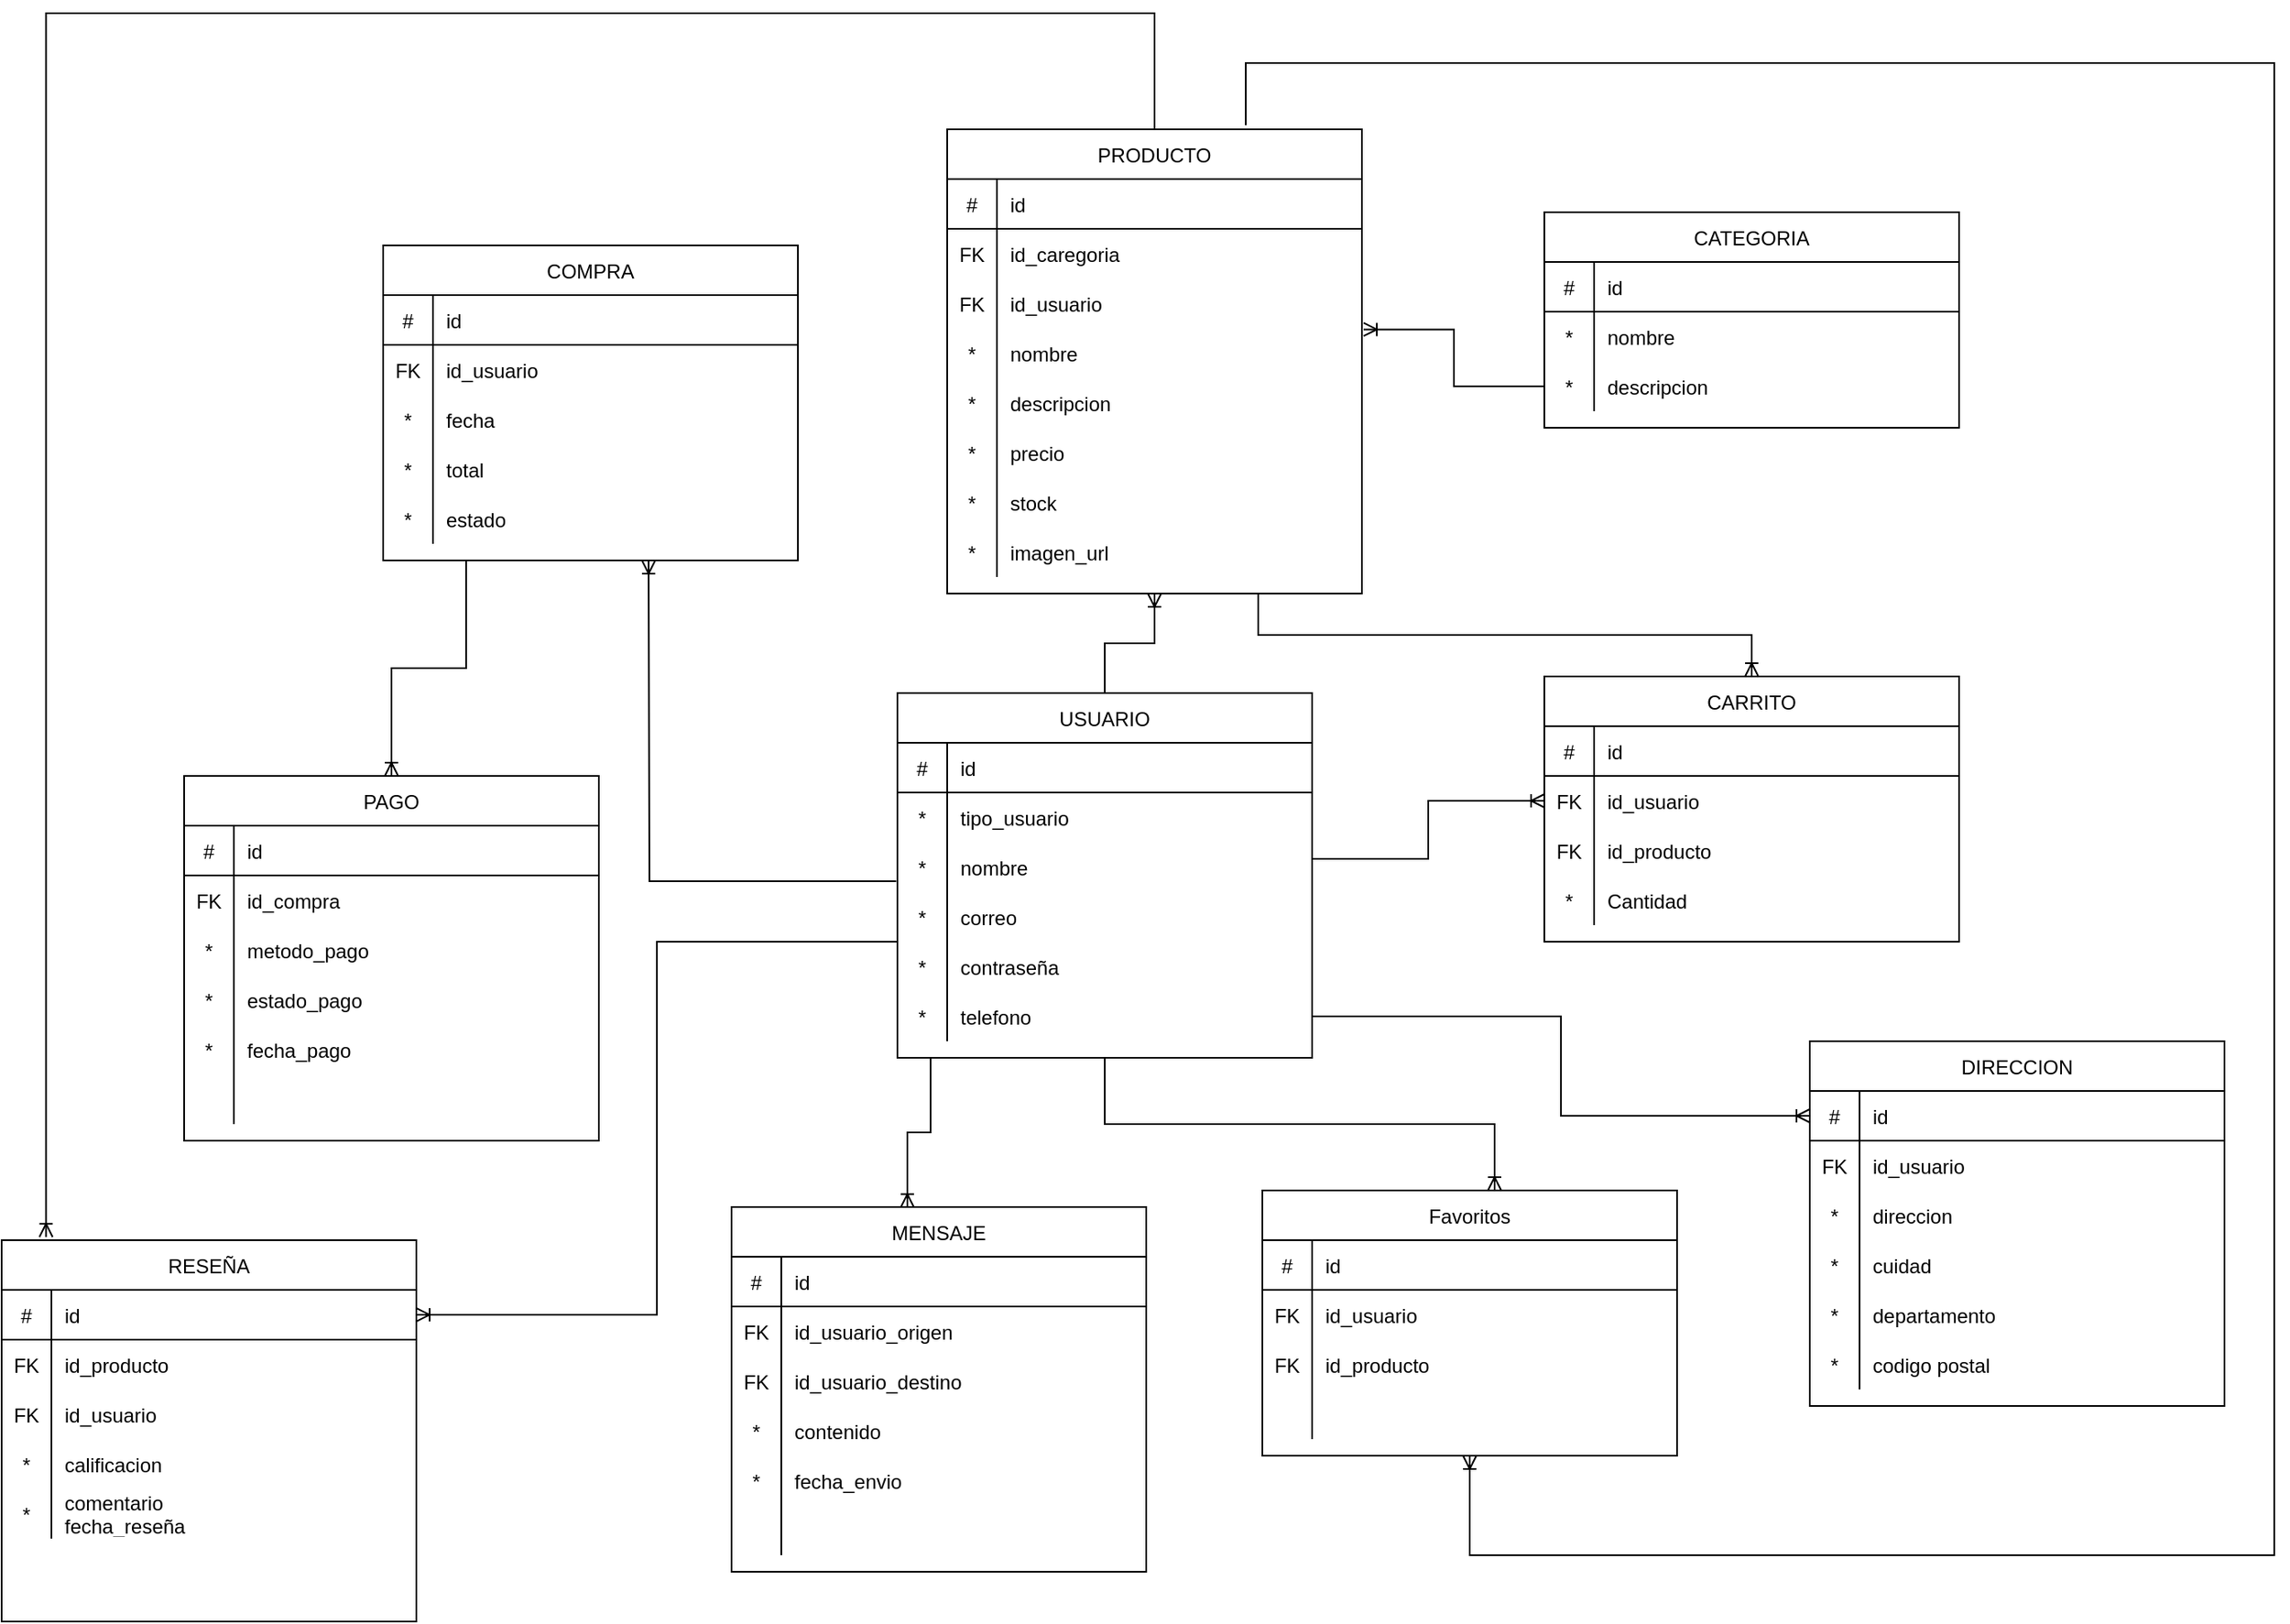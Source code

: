 <mxfile version="20.8.16" type="device"><diagram id="R2lEEEUBdFMjLlhIrx00" name="Page-1"><mxGraphModel dx="2577" dy="2110" grid="1" gridSize="10" guides="1" tooltips="1" connect="1" arrows="1" fold="1" page="1" pageScale="1" pageWidth="850" pageHeight="1100" math="0" shadow="0" extFonts="Permanent Marker^https://fonts.googleapis.com/css?family=Permanent+Marker"><root><mxCell id="0"/><mxCell id="1" parent="0"/><mxCell id="DPWXvMd9ktgR33ZPG-pv-15" value="CATEGORIA" style="shape=table;startSize=30;container=1;collapsible=1;childLayout=tableLayout;fixedRows=1;rowLines=0;fontStyle=0;align=center;resizeLast=1;" parent="1" vertex="1"><mxGeometry x="460" y="-380" width="250" height="130" as="geometry"/></mxCell><mxCell id="DPWXvMd9ktgR33ZPG-pv-16" value="" style="shape=partialRectangle;collapsible=0;dropTarget=0;pointerEvents=0;fillColor=none;points=[[0,0.5],[1,0.5]];portConstraint=eastwest;top=0;left=0;right=0;bottom=1;" parent="DPWXvMd9ktgR33ZPG-pv-15" vertex="1"><mxGeometry y="30" width="250" height="30" as="geometry"/></mxCell><mxCell id="DPWXvMd9ktgR33ZPG-pv-17" value="#" style="shape=partialRectangle;overflow=hidden;connectable=0;fillColor=none;top=0;left=0;bottom=0;right=0;fontStyle=0;" parent="DPWXvMd9ktgR33ZPG-pv-16" vertex="1"><mxGeometry width="30" height="30" as="geometry"><mxRectangle width="30" height="30" as="alternateBounds"/></mxGeometry></mxCell><mxCell id="DPWXvMd9ktgR33ZPG-pv-18" value="id" style="shape=partialRectangle;overflow=hidden;connectable=0;fillColor=none;top=0;left=0;bottom=0;right=0;align=left;spacingLeft=6;fontStyle=0;" parent="DPWXvMd9ktgR33ZPG-pv-16" vertex="1"><mxGeometry x="30" width="220" height="30" as="geometry"><mxRectangle width="220" height="30" as="alternateBounds"/></mxGeometry></mxCell><mxCell id="DPWXvMd9ktgR33ZPG-pv-19" value="" style="shape=partialRectangle;collapsible=0;dropTarget=0;pointerEvents=0;fillColor=none;points=[[0,0.5],[1,0.5]];portConstraint=eastwest;top=0;left=0;right=0;bottom=0;" parent="DPWXvMd9ktgR33ZPG-pv-15" vertex="1"><mxGeometry y="60" width="250" height="30" as="geometry"/></mxCell><mxCell id="DPWXvMd9ktgR33ZPG-pv-20" value="*" style="shape=partialRectangle;overflow=hidden;connectable=0;fillColor=none;top=0;left=0;bottom=0;right=0;" parent="DPWXvMd9ktgR33ZPG-pv-19" vertex="1"><mxGeometry width="30" height="30" as="geometry"><mxRectangle width="30" height="30" as="alternateBounds"/></mxGeometry></mxCell><mxCell id="DPWXvMd9ktgR33ZPG-pv-21" value="nombre" style="shape=partialRectangle;overflow=hidden;connectable=0;fillColor=none;top=0;left=0;bottom=0;right=0;align=left;spacingLeft=6;" parent="DPWXvMd9ktgR33ZPG-pv-19" vertex="1"><mxGeometry x="30" width="220" height="30" as="geometry"><mxRectangle width="220" height="30" as="alternateBounds"/></mxGeometry></mxCell><mxCell id="jCTynbneAmPozQN7B5S9-34" value="" style="shape=partialRectangle;collapsible=0;dropTarget=0;pointerEvents=0;fillColor=none;points=[[0,0.5],[1,0.5]];portConstraint=eastwest;top=0;left=0;right=0;bottom=0;" parent="DPWXvMd9ktgR33ZPG-pv-15" vertex="1"><mxGeometry y="90" width="250" height="30" as="geometry"/></mxCell><mxCell id="jCTynbneAmPozQN7B5S9-35" value="*" style="shape=partialRectangle;overflow=hidden;connectable=0;fillColor=none;top=0;left=0;bottom=0;right=0;" parent="jCTynbneAmPozQN7B5S9-34" vertex="1"><mxGeometry width="30" height="30" as="geometry"><mxRectangle width="30" height="30" as="alternateBounds"/></mxGeometry></mxCell><mxCell id="jCTynbneAmPozQN7B5S9-36" value="descripcion" style="shape=partialRectangle;overflow=hidden;connectable=0;fillColor=none;top=0;left=0;bottom=0;right=0;align=left;spacingLeft=6;" parent="jCTynbneAmPozQN7B5S9-34" vertex="1"><mxGeometry x="30" width="220" height="30" as="geometry"><mxRectangle width="220" height="30" as="alternateBounds"/></mxGeometry></mxCell><mxCell id="DPWXvMd9ktgR33ZPG-pv-22" value="RESEÑA" style="shape=table;startSize=30;container=1;collapsible=1;childLayout=tableLayout;fixedRows=1;rowLines=0;fontStyle=0;align=center;resizeLast=1;" parent="1" vertex="1"><mxGeometry x="-470" y="240" width="250" height="230" as="geometry"/></mxCell><mxCell id="DPWXvMd9ktgR33ZPG-pv-23" value="" style="shape=partialRectangle;collapsible=0;dropTarget=0;pointerEvents=0;fillColor=none;points=[[0,0.5],[1,0.5]];portConstraint=eastwest;top=0;left=0;right=0;bottom=1;" parent="DPWXvMd9ktgR33ZPG-pv-22" vertex="1"><mxGeometry y="30" width="250" height="30" as="geometry"/></mxCell><mxCell id="DPWXvMd9ktgR33ZPG-pv-24" value="#" style="shape=partialRectangle;overflow=hidden;connectable=0;fillColor=none;top=0;left=0;bottom=0;right=0;fontStyle=0;" parent="DPWXvMd9ktgR33ZPG-pv-23" vertex="1"><mxGeometry width="30" height="30" as="geometry"><mxRectangle width="30" height="30" as="alternateBounds"/></mxGeometry></mxCell><mxCell id="DPWXvMd9ktgR33ZPG-pv-25" value="id" style="shape=partialRectangle;overflow=hidden;connectable=0;fillColor=none;top=0;left=0;bottom=0;right=0;align=left;spacingLeft=6;fontStyle=0;" parent="DPWXvMd9ktgR33ZPG-pv-23" vertex="1"><mxGeometry x="30" width="220" height="30" as="geometry"><mxRectangle width="220" height="30" as="alternateBounds"/></mxGeometry></mxCell><mxCell id="jCTynbneAmPozQN7B5S9-71" value="" style="shape=partialRectangle;collapsible=0;dropTarget=0;pointerEvents=0;fillColor=none;points=[[0,0.5],[1,0.5]];portConstraint=eastwest;top=0;left=0;right=0;bottom=0;" parent="DPWXvMd9ktgR33ZPG-pv-22" vertex="1"><mxGeometry y="60" width="250" height="30" as="geometry"/></mxCell><mxCell id="jCTynbneAmPozQN7B5S9-72" value="FK" style="shape=partialRectangle;overflow=hidden;connectable=0;fillColor=none;top=0;left=0;bottom=0;right=0;" parent="jCTynbneAmPozQN7B5S9-71" vertex="1"><mxGeometry width="30" height="30" as="geometry"><mxRectangle width="30" height="30" as="alternateBounds"/></mxGeometry></mxCell><mxCell id="jCTynbneAmPozQN7B5S9-73" value="id_producto" style="shape=partialRectangle;overflow=hidden;connectable=0;fillColor=none;top=0;left=0;bottom=0;right=0;align=left;spacingLeft=6;" parent="jCTynbneAmPozQN7B5S9-71" vertex="1"><mxGeometry x="30" width="220" height="30" as="geometry"><mxRectangle width="220" height="30" as="alternateBounds"/></mxGeometry></mxCell><mxCell id="jCTynbneAmPozQN7B5S9-74" value="" style="shape=partialRectangle;collapsible=0;dropTarget=0;pointerEvents=0;fillColor=none;points=[[0,0.5],[1,0.5]];portConstraint=eastwest;top=0;left=0;right=0;bottom=0;" parent="DPWXvMd9ktgR33ZPG-pv-22" vertex="1"><mxGeometry y="90" width="250" height="30" as="geometry"/></mxCell><mxCell id="jCTynbneAmPozQN7B5S9-75" value="FK" style="shape=partialRectangle;overflow=hidden;connectable=0;fillColor=none;top=0;left=0;bottom=0;right=0;" parent="jCTynbneAmPozQN7B5S9-74" vertex="1"><mxGeometry width="30" height="30" as="geometry"><mxRectangle width="30" height="30" as="alternateBounds"/></mxGeometry></mxCell><mxCell id="jCTynbneAmPozQN7B5S9-76" value="id_usuario" style="shape=partialRectangle;overflow=hidden;connectable=0;fillColor=none;top=0;left=0;bottom=0;right=0;align=left;spacingLeft=6;" parent="jCTynbneAmPozQN7B5S9-74" vertex="1"><mxGeometry x="30" width="220" height="30" as="geometry"><mxRectangle width="220" height="30" as="alternateBounds"/></mxGeometry></mxCell><mxCell id="jCTynbneAmPozQN7B5S9-77" value="" style="shape=partialRectangle;collapsible=0;dropTarget=0;pointerEvents=0;fillColor=none;points=[[0,0.5],[1,0.5]];portConstraint=eastwest;top=0;left=0;right=0;bottom=0;" parent="DPWXvMd9ktgR33ZPG-pv-22" vertex="1"><mxGeometry y="120" width="250" height="30" as="geometry"/></mxCell><mxCell id="jCTynbneAmPozQN7B5S9-78" value="*" style="shape=partialRectangle;overflow=hidden;connectable=0;fillColor=none;top=0;left=0;bottom=0;right=0;" parent="jCTynbneAmPozQN7B5S9-77" vertex="1"><mxGeometry width="30" height="30" as="geometry"><mxRectangle width="30" height="30" as="alternateBounds"/></mxGeometry></mxCell><mxCell id="jCTynbneAmPozQN7B5S9-79" value="calificacion" style="shape=partialRectangle;overflow=hidden;connectable=0;fillColor=none;top=0;left=0;bottom=0;right=0;align=left;spacingLeft=6;" parent="jCTynbneAmPozQN7B5S9-77" vertex="1"><mxGeometry x="30" width="220" height="30" as="geometry"><mxRectangle width="220" height="30" as="alternateBounds"/></mxGeometry></mxCell><mxCell id="DPWXvMd9ktgR33ZPG-pv-26" value="" style="shape=partialRectangle;collapsible=0;dropTarget=0;pointerEvents=0;fillColor=none;points=[[0,0.5],[1,0.5]];portConstraint=eastwest;top=0;left=0;right=0;bottom=0;" parent="DPWXvMd9ktgR33ZPG-pv-22" vertex="1"><mxGeometry y="150" width="250" height="30" as="geometry"/></mxCell><mxCell id="DPWXvMd9ktgR33ZPG-pv-27" value="*" style="shape=partialRectangle;overflow=hidden;connectable=0;fillColor=none;top=0;left=0;bottom=0;right=0;" parent="DPWXvMd9ktgR33ZPG-pv-26" vertex="1"><mxGeometry width="30" height="30" as="geometry"><mxRectangle width="30" height="30" as="alternateBounds"/></mxGeometry></mxCell><mxCell id="DPWXvMd9ktgR33ZPG-pv-28" value="comentario&#10;fecha_reseña" style="shape=partialRectangle;overflow=hidden;connectable=0;fillColor=none;top=0;left=0;bottom=0;right=0;align=left;spacingLeft=6;" parent="DPWXvMd9ktgR33ZPG-pv-26" vertex="1"><mxGeometry x="30" width="220" height="30" as="geometry"><mxRectangle width="220" height="30" as="alternateBounds"/></mxGeometry></mxCell><mxCell id="DPWXvMd9ktgR33ZPG-pv-30" value="PRODUCTO" style="shape=table;startSize=30;container=1;collapsible=1;childLayout=tableLayout;fixedRows=1;rowLines=0;fontStyle=0;align=center;resizeLast=1;" parent="1" vertex="1"><mxGeometry x="100" y="-430" width="250" height="280" as="geometry"/></mxCell><mxCell id="DPWXvMd9ktgR33ZPG-pv-31" value="" style="shape=partialRectangle;collapsible=0;dropTarget=0;pointerEvents=0;fillColor=none;points=[[0,0.5],[1,0.5]];portConstraint=eastwest;top=0;left=0;right=0;bottom=1;" parent="DPWXvMd9ktgR33ZPG-pv-30" vertex="1"><mxGeometry y="30" width="250" height="30" as="geometry"/></mxCell><mxCell id="DPWXvMd9ktgR33ZPG-pv-32" value="#" style="shape=partialRectangle;overflow=hidden;connectable=0;fillColor=none;top=0;left=0;bottom=0;right=0;fontStyle=0;" parent="DPWXvMd9ktgR33ZPG-pv-31" vertex="1"><mxGeometry width="30" height="30" as="geometry"><mxRectangle width="30" height="30" as="alternateBounds"/></mxGeometry></mxCell><mxCell id="DPWXvMd9ktgR33ZPG-pv-33" value="id" style="shape=partialRectangle;overflow=hidden;connectable=0;fillColor=none;top=0;left=0;bottom=0;right=0;align=left;spacingLeft=6;fontStyle=0;" parent="DPWXvMd9ktgR33ZPG-pv-31" vertex="1"><mxGeometry x="30" width="220" height="30" as="geometry"><mxRectangle width="220" height="30" as="alternateBounds"/></mxGeometry></mxCell><mxCell id="jCTynbneAmPozQN7B5S9-31" value="" style="shape=partialRectangle;collapsible=0;dropTarget=0;pointerEvents=0;fillColor=none;points=[[0,0.5],[1,0.5]];portConstraint=eastwest;top=0;left=0;right=0;bottom=0;" parent="DPWXvMd9ktgR33ZPG-pv-30" vertex="1"><mxGeometry y="60" width="250" height="30" as="geometry"/></mxCell><mxCell id="jCTynbneAmPozQN7B5S9-32" value="FK" style="shape=partialRectangle;overflow=hidden;connectable=0;fillColor=none;top=0;left=0;bottom=0;right=0;" parent="jCTynbneAmPozQN7B5S9-31" vertex="1"><mxGeometry width="30" height="30" as="geometry"><mxRectangle width="30" height="30" as="alternateBounds"/></mxGeometry></mxCell><mxCell id="jCTynbneAmPozQN7B5S9-33" value="id_caregoria" style="shape=partialRectangle;overflow=hidden;connectable=0;fillColor=none;top=0;left=0;bottom=0;right=0;align=left;spacingLeft=6;" parent="jCTynbneAmPozQN7B5S9-31" vertex="1"><mxGeometry x="30" width="220" height="30" as="geometry"><mxRectangle width="220" height="30" as="alternateBounds"/></mxGeometry></mxCell><mxCell id="jCTynbneAmPozQN7B5S9-28" value="" style="shape=partialRectangle;collapsible=0;dropTarget=0;pointerEvents=0;fillColor=none;points=[[0,0.5],[1,0.5]];portConstraint=eastwest;top=0;left=0;right=0;bottom=0;" parent="DPWXvMd9ktgR33ZPG-pv-30" vertex="1"><mxGeometry y="90" width="250" height="30" as="geometry"/></mxCell><mxCell id="jCTynbneAmPozQN7B5S9-29" value="FK" style="shape=partialRectangle;overflow=hidden;connectable=0;fillColor=none;top=0;left=0;bottom=0;right=0;" parent="jCTynbneAmPozQN7B5S9-28" vertex="1"><mxGeometry width="30" height="30" as="geometry"><mxRectangle width="30" height="30" as="alternateBounds"/></mxGeometry></mxCell><mxCell id="jCTynbneAmPozQN7B5S9-30" value="id_usuario" style="shape=partialRectangle;overflow=hidden;connectable=0;fillColor=none;top=0;left=0;bottom=0;right=0;align=left;spacingLeft=6;" parent="jCTynbneAmPozQN7B5S9-28" vertex="1"><mxGeometry x="30" width="220" height="30" as="geometry"><mxRectangle width="220" height="30" as="alternateBounds"/></mxGeometry></mxCell><mxCell id="DPWXvMd9ktgR33ZPG-pv-34" value="" style="shape=partialRectangle;collapsible=0;dropTarget=0;pointerEvents=0;fillColor=none;points=[[0,0.5],[1,0.5]];portConstraint=eastwest;top=0;left=0;right=0;bottom=0;" parent="DPWXvMd9ktgR33ZPG-pv-30" vertex="1"><mxGeometry y="120" width="250" height="30" as="geometry"/></mxCell><mxCell id="DPWXvMd9ktgR33ZPG-pv-35" value="*" style="shape=partialRectangle;overflow=hidden;connectable=0;fillColor=none;top=0;left=0;bottom=0;right=0;" parent="DPWXvMd9ktgR33ZPG-pv-34" vertex="1"><mxGeometry width="30" height="30" as="geometry"><mxRectangle width="30" height="30" as="alternateBounds"/></mxGeometry></mxCell><mxCell id="DPWXvMd9ktgR33ZPG-pv-36" value="nombre" style="shape=partialRectangle;overflow=hidden;connectable=0;fillColor=none;top=0;left=0;bottom=0;right=0;align=left;spacingLeft=6;" parent="DPWXvMd9ktgR33ZPG-pv-34" vertex="1"><mxGeometry x="30" width="220" height="30" as="geometry"><mxRectangle width="220" height="30" as="alternateBounds"/></mxGeometry></mxCell><mxCell id="jCTynbneAmPozQN7B5S9-16" value="" style="shape=partialRectangle;collapsible=0;dropTarget=0;pointerEvents=0;fillColor=none;points=[[0,0.5],[1,0.5]];portConstraint=eastwest;top=0;left=0;right=0;bottom=0;" parent="DPWXvMd9ktgR33ZPG-pv-30" vertex="1"><mxGeometry y="150" width="250" height="30" as="geometry"/></mxCell><mxCell id="jCTynbneAmPozQN7B5S9-17" value="*" style="shape=partialRectangle;overflow=hidden;connectable=0;fillColor=none;top=0;left=0;bottom=0;right=0;" parent="jCTynbneAmPozQN7B5S9-16" vertex="1"><mxGeometry width="30" height="30" as="geometry"><mxRectangle width="30" height="30" as="alternateBounds"/></mxGeometry></mxCell><mxCell id="jCTynbneAmPozQN7B5S9-18" value="descripcion" style="shape=partialRectangle;overflow=hidden;connectable=0;fillColor=none;top=0;left=0;bottom=0;right=0;align=left;spacingLeft=6;" parent="jCTynbneAmPozQN7B5S9-16" vertex="1"><mxGeometry x="30" width="220" height="30" as="geometry"><mxRectangle width="220" height="30" as="alternateBounds"/></mxGeometry></mxCell><mxCell id="jCTynbneAmPozQN7B5S9-19" value="" style="shape=partialRectangle;collapsible=0;dropTarget=0;pointerEvents=0;fillColor=none;points=[[0,0.5],[1,0.5]];portConstraint=eastwest;top=0;left=0;right=0;bottom=0;" parent="DPWXvMd9ktgR33ZPG-pv-30" vertex="1"><mxGeometry y="180" width="250" height="30" as="geometry"/></mxCell><mxCell id="jCTynbneAmPozQN7B5S9-20" value="*" style="shape=partialRectangle;overflow=hidden;connectable=0;fillColor=none;top=0;left=0;bottom=0;right=0;" parent="jCTynbneAmPozQN7B5S9-19" vertex="1"><mxGeometry width="30" height="30" as="geometry"><mxRectangle width="30" height="30" as="alternateBounds"/></mxGeometry></mxCell><mxCell id="jCTynbneAmPozQN7B5S9-21" value="precio" style="shape=partialRectangle;overflow=hidden;connectable=0;fillColor=none;top=0;left=0;bottom=0;right=0;align=left;spacingLeft=6;" parent="jCTynbneAmPozQN7B5S9-19" vertex="1"><mxGeometry x="30" width="220" height="30" as="geometry"><mxRectangle width="220" height="30" as="alternateBounds"/></mxGeometry></mxCell><mxCell id="jCTynbneAmPozQN7B5S9-22" value="" style="shape=partialRectangle;collapsible=0;dropTarget=0;pointerEvents=0;fillColor=none;points=[[0,0.5],[1,0.5]];portConstraint=eastwest;top=0;left=0;right=0;bottom=0;" parent="DPWXvMd9ktgR33ZPG-pv-30" vertex="1"><mxGeometry y="210" width="250" height="30" as="geometry"/></mxCell><mxCell id="jCTynbneAmPozQN7B5S9-23" value="*" style="shape=partialRectangle;overflow=hidden;connectable=0;fillColor=none;top=0;left=0;bottom=0;right=0;" parent="jCTynbneAmPozQN7B5S9-22" vertex="1"><mxGeometry width="30" height="30" as="geometry"><mxRectangle width="30" height="30" as="alternateBounds"/></mxGeometry></mxCell><mxCell id="jCTynbneAmPozQN7B5S9-24" value="stock" style="shape=partialRectangle;overflow=hidden;connectable=0;fillColor=none;top=0;left=0;bottom=0;right=0;align=left;spacingLeft=6;" parent="jCTynbneAmPozQN7B5S9-22" vertex="1"><mxGeometry x="30" width="220" height="30" as="geometry"><mxRectangle width="220" height="30" as="alternateBounds"/></mxGeometry></mxCell><mxCell id="jCTynbneAmPozQN7B5S9-25" value="" style="shape=partialRectangle;collapsible=0;dropTarget=0;pointerEvents=0;fillColor=none;points=[[0,0.5],[1,0.5]];portConstraint=eastwest;top=0;left=0;right=0;bottom=0;" parent="DPWXvMd9ktgR33ZPG-pv-30" vertex="1"><mxGeometry y="240" width="250" height="30" as="geometry"/></mxCell><mxCell id="jCTynbneAmPozQN7B5S9-26" value="*" style="shape=partialRectangle;overflow=hidden;connectable=0;fillColor=none;top=0;left=0;bottom=0;right=0;" parent="jCTynbneAmPozQN7B5S9-25" vertex="1"><mxGeometry width="30" height="30" as="geometry"><mxRectangle width="30" height="30" as="alternateBounds"/></mxGeometry></mxCell><mxCell id="jCTynbneAmPozQN7B5S9-27" value="imagen_url" style="shape=partialRectangle;overflow=hidden;connectable=0;fillColor=none;top=0;left=0;bottom=0;right=0;align=left;spacingLeft=6;" parent="jCTynbneAmPozQN7B5S9-25" vertex="1"><mxGeometry x="30" width="220" height="30" as="geometry"><mxRectangle width="220" height="30" as="alternateBounds"/></mxGeometry></mxCell><mxCell id="DPWXvMd9ktgR33ZPG-pv-44" value="COMPRA" style="shape=table;startSize=30;container=1;collapsible=1;childLayout=tableLayout;fixedRows=1;rowLines=0;fontStyle=0;align=center;resizeLast=1;" parent="1" vertex="1"><mxGeometry x="-240" y="-360" width="250" height="190" as="geometry"/></mxCell><mxCell id="DPWXvMd9ktgR33ZPG-pv-45" value="" style="shape=partialRectangle;collapsible=0;dropTarget=0;pointerEvents=0;fillColor=none;points=[[0,0.5],[1,0.5]];portConstraint=eastwest;top=0;left=0;right=0;bottom=1;" parent="DPWXvMd9ktgR33ZPG-pv-44" vertex="1"><mxGeometry y="30" width="250" height="30" as="geometry"/></mxCell><mxCell id="DPWXvMd9ktgR33ZPG-pv-46" value="#" style="shape=partialRectangle;overflow=hidden;connectable=0;fillColor=none;top=0;left=0;bottom=0;right=0;fontStyle=0;" parent="DPWXvMd9ktgR33ZPG-pv-45" vertex="1"><mxGeometry width="30" height="30" as="geometry"><mxRectangle width="30" height="30" as="alternateBounds"/></mxGeometry></mxCell><mxCell id="DPWXvMd9ktgR33ZPG-pv-47" value="id" style="shape=partialRectangle;overflow=hidden;connectable=0;fillColor=none;top=0;left=0;bottom=0;right=0;align=left;spacingLeft=6;fontStyle=0;" parent="DPWXvMd9ktgR33ZPG-pv-45" vertex="1"><mxGeometry x="30" width="220" height="30" as="geometry"><mxRectangle width="220" height="30" as="alternateBounds"/></mxGeometry></mxCell><mxCell id="DPWXvMd9ktgR33ZPG-pv-48" value="" style="shape=partialRectangle;collapsible=0;dropTarget=0;pointerEvents=0;fillColor=none;points=[[0,0.5],[1,0.5]];portConstraint=eastwest;top=0;left=0;right=0;bottom=0;" parent="DPWXvMd9ktgR33ZPG-pv-44" vertex="1"><mxGeometry y="60" width="250" height="30" as="geometry"/></mxCell><mxCell id="DPWXvMd9ktgR33ZPG-pv-49" value="FK" style="shape=partialRectangle;overflow=hidden;connectable=0;fillColor=none;top=0;left=0;bottom=0;right=0;" parent="DPWXvMd9ktgR33ZPG-pv-48" vertex="1"><mxGeometry width="30" height="30" as="geometry"><mxRectangle width="30" height="30" as="alternateBounds"/></mxGeometry></mxCell><mxCell id="DPWXvMd9ktgR33ZPG-pv-50" value="id_usuario" style="shape=partialRectangle;overflow=hidden;connectable=0;fillColor=none;top=0;left=0;bottom=0;right=0;align=left;spacingLeft=6;" parent="DPWXvMd9ktgR33ZPG-pv-48" vertex="1"><mxGeometry x="30" width="220" height="30" as="geometry"><mxRectangle width="220" height="30" as="alternateBounds"/></mxGeometry></mxCell><mxCell id="jCTynbneAmPozQN7B5S9-46" value="" style="shape=partialRectangle;collapsible=0;dropTarget=0;pointerEvents=0;fillColor=none;points=[[0,0.5],[1,0.5]];portConstraint=eastwest;top=0;left=0;right=0;bottom=0;" parent="DPWXvMd9ktgR33ZPG-pv-44" vertex="1"><mxGeometry y="90" width="250" height="30" as="geometry"/></mxCell><mxCell id="jCTynbneAmPozQN7B5S9-47" value="*" style="shape=partialRectangle;overflow=hidden;connectable=0;fillColor=none;top=0;left=0;bottom=0;right=0;" parent="jCTynbneAmPozQN7B5S9-46" vertex="1"><mxGeometry width="30" height="30" as="geometry"><mxRectangle width="30" height="30" as="alternateBounds"/></mxGeometry></mxCell><mxCell id="jCTynbneAmPozQN7B5S9-48" value="fecha" style="shape=partialRectangle;overflow=hidden;connectable=0;fillColor=none;top=0;left=0;bottom=0;right=0;align=left;spacingLeft=6;" parent="jCTynbneAmPozQN7B5S9-46" vertex="1"><mxGeometry x="30" width="220" height="30" as="geometry"><mxRectangle width="220" height="30" as="alternateBounds"/></mxGeometry></mxCell><mxCell id="jCTynbneAmPozQN7B5S9-49" value="" style="shape=partialRectangle;collapsible=0;dropTarget=0;pointerEvents=0;fillColor=none;points=[[0,0.5],[1,0.5]];portConstraint=eastwest;top=0;left=0;right=0;bottom=0;" parent="DPWXvMd9ktgR33ZPG-pv-44" vertex="1"><mxGeometry y="120" width="250" height="30" as="geometry"/></mxCell><mxCell id="jCTynbneAmPozQN7B5S9-50" value="*" style="shape=partialRectangle;overflow=hidden;connectable=0;fillColor=none;top=0;left=0;bottom=0;right=0;" parent="jCTynbneAmPozQN7B5S9-49" vertex="1"><mxGeometry width="30" height="30" as="geometry"><mxRectangle width="30" height="30" as="alternateBounds"/></mxGeometry></mxCell><mxCell id="jCTynbneAmPozQN7B5S9-51" value="total" style="shape=partialRectangle;overflow=hidden;connectable=0;fillColor=none;top=0;left=0;bottom=0;right=0;align=left;spacingLeft=6;" parent="jCTynbneAmPozQN7B5S9-49" vertex="1"><mxGeometry x="30" width="220" height="30" as="geometry"><mxRectangle width="220" height="30" as="alternateBounds"/></mxGeometry></mxCell><mxCell id="jCTynbneAmPozQN7B5S9-52" value="" style="shape=partialRectangle;collapsible=0;dropTarget=0;pointerEvents=0;fillColor=none;points=[[0,0.5],[1,0.5]];portConstraint=eastwest;top=0;left=0;right=0;bottom=0;" parent="DPWXvMd9ktgR33ZPG-pv-44" vertex="1"><mxGeometry y="150" width="250" height="30" as="geometry"/></mxCell><mxCell id="jCTynbneAmPozQN7B5S9-53" value="*" style="shape=partialRectangle;overflow=hidden;connectable=0;fillColor=none;top=0;left=0;bottom=0;right=0;" parent="jCTynbneAmPozQN7B5S9-52" vertex="1"><mxGeometry width="30" height="30" as="geometry"><mxRectangle width="30" height="30" as="alternateBounds"/></mxGeometry></mxCell><mxCell id="jCTynbneAmPozQN7B5S9-54" value="estado" style="shape=partialRectangle;overflow=hidden;connectable=0;fillColor=none;top=0;left=0;bottom=0;right=0;align=left;spacingLeft=6;" parent="jCTynbneAmPozQN7B5S9-52" vertex="1"><mxGeometry x="30" width="220" height="30" as="geometry"><mxRectangle width="220" height="30" as="alternateBounds"/></mxGeometry></mxCell><mxCell id="DPWXvMd9ktgR33ZPG-pv-51" value="CARRITO" style="shape=table;startSize=30;container=1;collapsible=1;childLayout=tableLayout;fixedRows=1;rowLines=0;fontStyle=0;align=center;resizeLast=1;" parent="1" vertex="1"><mxGeometry x="460" y="-100" width="250" height="160" as="geometry"/></mxCell><mxCell id="DPWXvMd9ktgR33ZPG-pv-52" value="" style="shape=partialRectangle;collapsible=0;dropTarget=0;pointerEvents=0;fillColor=none;points=[[0,0.5],[1,0.5]];portConstraint=eastwest;top=0;left=0;right=0;bottom=1;" parent="DPWXvMd9ktgR33ZPG-pv-51" vertex="1"><mxGeometry y="30" width="250" height="30" as="geometry"/></mxCell><mxCell id="DPWXvMd9ktgR33ZPG-pv-53" value="#" style="shape=partialRectangle;overflow=hidden;connectable=0;fillColor=none;top=0;left=0;bottom=0;right=0;fontStyle=0;" parent="DPWXvMd9ktgR33ZPG-pv-52" vertex="1"><mxGeometry width="30" height="30" as="geometry"><mxRectangle width="30" height="30" as="alternateBounds"/></mxGeometry></mxCell><mxCell id="DPWXvMd9ktgR33ZPG-pv-54" value="id" style="shape=partialRectangle;overflow=hidden;connectable=0;fillColor=none;top=0;left=0;bottom=0;right=0;align=left;spacingLeft=6;fontStyle=0;" parent="DPWXvMd9ktgR33ZPG-pv-52" vertex="1"><mxGeometry x="30" width="220" height="30" as="geometry"><mxRectangle width="220" height="30" as="alternateBounds"/></mxGeometry></mxCell><mxCell id="DPWXvMd9ktgR33ZPG-pv-55" value="" style="shape=partialRectangle;collapsible=0;dropTarget=0;pointerEvents=0;fillColor=none;points=[[0,0.5],[1,0.5]];portConstraint=eastwest;top=0;left=0;right=0;bottom=0;" parent="DPWXvMd9ktgR33ZPG-pv-51" vertex="1"><mxGeometry y="60" width="250" height="30" as="geometry"/></mxCell><mxCell id="DPWXvMd9ktgR33ZPG-pv-56" value="FK" style="shape=partialRectangle;overflow=hidden;connectable=0;fillColor=none;top=0;left=0;bottom=0;right=0;" parent="DPWXvMd9ktgR33ZPG-pv-55" vertex="1"><mxGeometry width="30" height="30" as="geometry"><mxRectangle width="30" height="30" as="alternateBounds"/></mxGeometry></mxCell><mxCell id="DPWXvMd9ktgR33ZPG-pv-57" value="id_usuario" style="shape=partialRectangle;overflow=hidden;connectable=0;fillColor=none;top=0;left=0;bottom=0;right=0;align=left;spacingLeft=6;" parent="DPWXvMd9ktgR33ZPG-pv-55" vertex="1"><mxGeometry x="30" width="220" height="30" as="geometry"><mxRectangle width="220" height="30" as="alternateBounds"/></mxGeometry></mxCell><mxCell id="jCTynbneAmPozQN7B5S9-80" value="" style="shape=partialRectangle;collapsible=0;dropTarget=0;pointerEvents=0;fillColor=none;points=[[0,0.5],[1,0.5]];portConstraint=eastwest;top=0;left=0;right=0;bottom=0;" parent="DPWXvMd9ktgR33ZPG-pv-51" vertex="1"><mxGeometry y="90" width="250" height="30" as="geometry"/></mxCell><mxCell id="jCTynbneAmPozQN7B5S9-81" value="FK" style="shape=partialRectangle;overflow=hidden;connectable=0;fillColor=none;top=0;left=0;bottom=0;right=0;" parent="jCTynbneAmPozQN7B5S9-80" vertex="1"><mxGeometry width="30" height="30" as="geometry"><mxRectangle width="30" height="30" as="alternateBounds"/></mxGeometry></mxCell><mxCell id="jCTynbneAmPozQN7B5S9-82" value="id_producto" style="shape=partialRectangle;overflow=hidden;connectable=0;fillColor=none;top=0;left=0;bottom=0;right=0;align=left;spacingLeft=6;" parent="jCTynbneAmPozQN7B5S9-80" vertex="1"><mxGeometry x="30" width="220" height="30" as="geometry"><mxRectangle width="220" height="30" as="alternateBounds"/></mxGeometry></mxCell><mxCell id="jCTynbneAmPozQN7B5S9-83" value="" style="shape=partialRectangle;collapsible=0;dropTarget=0;pointerEvents=0;fillColor=none;points=[[0,0.5],[1,0.5]];portConstraint=eastwest;top=0;left=0;right=0;bottom=0;" parent="DPWXvMd9ktgR33ZPG-pv-51" vertex="1"><mxGeometry y="120" width="250" height="30" as="geometry"/></mxCell><mxCell id="jCTynbneAmPozQN7B5S9-84" value="*" style="shape=partialRectangle;overflow=hidden;connectable=0;fillColor=none;top=0;left=0;bottom=0;right=0;" parent="jCTynbneAmPozQN7B5S9-83" vertex="1"><mxGeometry width="30" height="30" as="geometry"><mxRectangle width="30" height="30" as="alternateBounds"/></mxGeometry></mxCell><mxCell id="jCTynbneAmPozQN7B5S9-85" value="Cantidad" style="shape=partialRectangle;overflow=hidden;connectable=0;fillColor=none;top=0;left=0;bottom=0;right=0;align=left;spacingLeft=6;" parent="jCTynbneAmPozQN7B5S9-83" vertex="1"><mxGeometry x="30" width="220" height="30" as="geometry"><mxRectangle width="220" height="30" as="alternateBounds"/></mxGeometry></mxCell><mxCell id="C-vyLk0tnHw3VtMMgP7b-23" value="USUARIO" style="shape=table;startSize=30;container=1;collapsible=1;childLayout=tableLayout;fixedRows=1;rowLines=0;fontStyle=0;align=center;resizeLast=1;" parent="1" vertex="1"><mxGeometry x="70" y="-90" width="250" height="220" as="geometry"/></mxCell><mxCell id="C-vyLk0tnHw3VtMMgP7b-24" value="" style="shape=partialRectangle;collapsible=0;dropTarget=0;pointerEvents=0;fillColor=none;points=[[0,0.5],[1,0.5]];portConstraint=eastwest;top=0;left=0;right=0;bottom=1;" parent="C-vyLk0tnHw3VtMMgP7b-23" vertex="1"><mxGeometry y="30" width="250" height="30" as="geometry"/></mxCell><mxCell id="C-vyLk0tnHw3VtMMgP7b-25" value="#" style="shape=partialRectangle;overflow=hidden;connectable=0;fillColor=none;top=0;left=0;bottom=0;right=0;fontStyle=0;" parent="C-vyLk0tnHw3VtMMgP7b-24" vertex="1"><mxGeometry width="30" height="30" as="geometry"><mxRectangle width="30" height="30" as="alternateBounds"/></mxGeometry></mxCell><mxCell id="C-vyLk0tnHw3VtMMgP7b-26" value="id" style="shape=partialRectangle;overflow=hidden;connectable=0;fillColor=none;top=0;left=0;bottom=0;right=0;align=left;spacingLeft=6;fontStyle=0;" parent="C-vyLk0tnHw3VtMMgP7b-24" vertex="1"><mxGeometry x="30" width="220" height="30" as="geometry"><mxRectangle width="220" height="30" as="alternateBounds"/></mxGeometry></mxCell><mxCell id="jCTynbneAmPozQN7B5S9-10" value="" style="shape=partialRectangle;collapsible=0;dropTarget=0;pointerEvents=0;fillColor=none;points=[[0,0.5],[1,0.5]];portConstraint=eastwest;top=0;left=0;right=0;bottom=0;" parent="C-vyLk0tnHw3VtMMgP7b-23" vertex="1"><mxGeometry y="60" width="250" height="30" as="geometry"/></mxCell><mxCell id="jCTynbneAmPozQN7B5S9-11" value="*" style="shape=partialRectangle;overflow=hidden;connectable=0;fillColor=none;top=0;left=0;bottom=0;right=0;" parent="jCTynbneAmPozQN7B5S9-10" vertex="1"><mxGeometry width="30" height="30" as="geometry"><mxRectangle width="30" height="30" as="alternateBounds"/></mxGeometry></mxCell><mxCell id="jCTynbneAmPozQN7B5S9-12" value="tipo_usuario" style="shape=partialRectangle;overflow=hidden;connectable=0;fillColor=none;top=0;left=0;bottom=0;right=0;align=left;spacingLeft=6;" parent="jCTynbneAmPozQN7B5S9-10" vertex="1"><mxGeometry x="30" width="220" height="30" as="geometry"><mxRectangle width="220" height="30" as="alternateBounds"/></mxGeometry></mxCell><mxCell id="jCTynbneAmPozQN7B5S9-1" value="" style="shape=partialRectangle;collapsible=0;dropTarget=0;pointerEvents=0;fillColor=none;points=[[0,0.5],[1,0.5]];portConstraint=eastwest;top=0;left=0;right=0;bottom=0;" parent="C-vyLk0tnHw3VtMMgP7b-23" vertex="1"><mxGeometry y="90" width="250" height="30" as="geometry"/></mxCell><mxCell id="jCTynbneAmPozQN7B5S9-2" value="*" style="shape=partialRectangle;overflow=hidden;connectable=0;fillColor=none;top=0;left=0;bottom=0;right=0;" parent="jCTynbneAmPozQN7B5S9-1" vertex="1"><mxGeometry width="30" height="30" as="geometry"><mxRectangle width="30" height="30" as="alternateBounds"/></mxGeometry></mxCell><mxCell id="jCTynbneAmPozQN7B5S9-3" value="nombre" style="shape=partialRectangle;overflow=hidden;connectable=0;fillColor=none;top=0;left=0;bottom=0;right=0;align=left;spacingLeft=6;" parent="jCTynbneAmPozQN7B5S9-1" vertex="1"><mxGeometry x="30" width="220" height="30" as="geometry"><mxRectangle width="220" height="30" as="alternateBounds"/></mxGeometry></mxCell><mxCell id="jCTynbneAmPozQN7B5S9-4" value="" style="shape=partialRectangle;collapsible=0;dropTarget=0;pointerEvents=0;fillColor=none;points=[[0,0.5],[1,0.5]];portConstraint=eastwest;top=0;left=0;right=0;bottom=0;" parent="C-vyLk0tnHw3VtMMgP7b-23" vertex="1"><mxGeometry y="120" width="250" height="30" as="geometry"/></mxCell><mxCell id="jCTynbneAmPozQN7B5S9-5" value="*" style="shape=partialRectangle;overflow=hidden;connectable=0;fillColor=none;top=0;left=0;bottom=0;right=0;" parent="jCTynbneAmPozQN7B5S9-4" vertex="1"><mxGeometry width="30" height="30" as="geometry"><mxRectangle width="30" height="30" as="alternateBounds"/></mxGeometry></mxCell><mxCell id="jCTynbneAmPozQN7B5S9-6" value="correo" style="shape=partialRectangle;overflow=hidden;connectable=0;fillColor=none;top=0;left=0;bottom=0;right=0;align=left;spacingLeft=6;" parent="jCTynbneAmPozQN7B5S9-4" vertex="1"><mxGeometry x="30" width="220" height="30" as="geometry"><mxRectangle width="220" height="30" as="alternateBounds"/></mxGeometry></mxCell><mxCell id="jCTynbneAmPozQN7B5S9-7" value="" style="shape=partialRectangle;collapsible=0;dropTarget=0;pointerEvents=0;fillColor=none;points=[[0,0.5],[1,0.5]];portConstraint=eastwest;top=0;left=0;right=0;bottom=0;" parent="C-vyLk0tnHw3VtMMgP7b-23" vertex="1"><mxGeometry y="150" width="250" height="30" as="geometry"/></mxCell><mxCell id="jCTynbneAmPozQN7B5S9-8" value="*" style="shape=partialRectangle;overflow=hidden;connectable=0;fillColor=none;top=0;left=0;bottom=0;right=0;" parent="jCTynbneAmPozQN7B5S9-7" vertex="1"><mxGeometry width="30" height="30" as="geometry"><mxRectangle width="30" height="30" as="alternateBounds"/></mxGeometry></mxCell><mxCell id="jCTynbneAmPozQN7B5S9-9" value="contraseña" style="shape=partialRectangle;overflow=hidden;connectable=0;fillColor=none;top=0;left=0;bottom=0;right=0;align=left;spacingLeft=6;" parent="jCTynbneAmPozQN7B5S9-7" vertex="1"><mxGeometry x="30" width="220" height="30" as="geometry"><mxRectangle width="220" height="30" as="alternateBounds"/></mxGeometry></mxCell><mxCell id="C-vyLk0tnHw3VtMMgP7b-27" value="" style="shape=partialRectangle;collapsible=0;dropTarget=0;pointerEvents=0;fillColor=none;points=[[0,0.5],[1,0.5]];portConstraint=eastwest;top=0;left=0;right=0;bottom=0;" parent="C-vyLk0tnHw3VtMMgP7b-23" vertex="1"><mxGeometry y="180" width="250" height="30" as="geometry"/></mxCell><mxCell id="C-vyLk0tnHw3VtMMgP7b-28" value="*" style="shape=partialRectangle;overflow=hidden;connectable=0;fillColor=none;top=0;left=0;bottom=0;right=0;" parent="C-vyLk0tnHw3VtMMgP7b-27" vertex="1"><mxGeometry width="30" height="30" as="geometry"><mxRectangle width="30" height="30" as="alternateBounds"/></mxGeometry></mxCell><mxCell id="C-vyLk0tnHw3VtMMgP7b-29" value="telefono" style="shape=partialRectangle;overflow=hidden;connectable=0;fillColor=none;top=0;left=0;bottom=0;right=0;align=left;spacingLeft=6;" parent="C-vyLk0tnHw3VtMMgP7b-27" vertex="1"><mxGeometry x="30" width="220" height="30" as="geometry"><mxRectangle width="220" height="30" as="alternateBounds"/></mxGeometry></mxCell><mxCell id="O12v6g__Axveynvo3gee-20" value="PAGO" style="shape=table;startSize=30;container=1;collapsible=1;childLayout=tableLayout;fixedRows=1;rowLines=0;fontStyle=0;align=center;resizeLast=1;" vertex="1" parent="1"><mxGeometry x="-360" y="-40" width="250" height="220" as="geometry"/></mxCell><mxCell id="O12v6g__Axveynvo3gee-21" value="" style="shape=partialRectangle;collapsible=0;dropTarget=0;pointerEvents=0;fillColor=none;points=[[0,0.5],[1,0.5]];portConstraint=eastwest;top=0;left=0;right=0;bottom=1;" vertex="1" parent="O12v6g__Axveynvo3gee-20"><mxGeometry y="30" width="250" height="30" as="geometry"/></mxCell><mxCell id="O12v6g__Axveynvo3gee-22" value="#" style="shape=partialRectangle;overflow=hidden;connectable=0;fillColor=none;top=0;left=0;bottom=0;right=0;fontStyle=0;" vertex="1" parent="O12v6g__Axveynvo3gee-21"><mxGeometry width="30" height="30" as="geometry"><mxRectangle width="30" height="30" as="alternateBounds"/></mxGeometry></mxCell><mxCell id="O12v6g__Axveynvo3gee-23" value="id" style="shape=partialRectangle;overflow=hidden;connectable=0;fillColor=none;top=0;left=0;bottom=0;right=0;align=left;spacingLeft=6;fontStyle=0;" vertex="1" parent="O12v6g__Axveynvo3gee-21"><mxGeometry x="30" width="220" height="30" as="geometry"><mxRectangle width="220" height="30" as="alternateBounds"/></mxGeometry></mxCell><mxCell id="O12v6g__Axveynvo3gee-24" value="" style="shape=partialRectangle;collapsible=0;dropTarget=0;pointerEvents=0;fillColor=none;points=[[0,0.5],[1,0.5]];portConstraint=eastwest;top=0;left=0;right=0;bottom=0;" vertex="1" parent="O12v6g__Axveynvo3gee-20"><mxGeometry y="60" width="250" height="30" as="geometry"/></mxCell><mxCell id="O12v6g__Axveynvo3gee-25" value="FK" style="shape=partialRectangle;overflow=hidden;connectable=0;fillColor=none;top=0;left=0;bottom=0;right=0;" vertex="1" parent="O12v6g__Axveynvo3gee-24"><mxGeometry width="30" height="30" as="geometry"><mxRectangle width="30" height="30" as="alternateBounds"/></mxGeometry></mxCell><mxCell id="O12v6g__Axveynvo3gee-26" value="id_compra" style="shape=partialRectangle;overflow=hidden;connectable=0;fillColor=none;top=0;left=0;bottom=0;right=0;align=left;spacingLeft=6;" vertex="1" parent="O12v6g__Axveynvo3gee-24"><mxGeometry x="30" width="220" height="30" as="geometry"><mxRectangle width="220" height="30" as="alternateBounds"/></mxGeometry></mxCell><mxCell id="O12v6g__Axveynvo3gee-27" value="" style="shape=partialRectangle;collapsible=0;dropTarget=0;pointerEvents=0;fillColor=none;points=[[0,0.5],[1,0.5]];portConstraint=eastwest;top=0;left=0;right=0;bottom=0;" vertex="1" parent="O12v6g__Axveynvo3gee-20"><mxGeometry y="90" width="250" height="30" as="geometry"/></mxCell><mxCell id="O12v6g__Axveynvo3gee-28" value="*" style="shape=partialRectangle;overflow=hidden;connectable=0;fillColor=none;top=0;left=0;bottom=0;right=0;" vertex="1" parent="O12v6g__Axveynvo3gee-27"><mxGeometry width="30" height="30" as="geometry"><mxRectangle width="30" height="30" as="alternateBounds"/></mxGeometry></mxCell><mxCell id="O12v6g__Axveynvo3gee-29" value="metodo_pago" style="shape=partialRectangle;overflow=hidden;connectable=0;fillColor=none;top=0;left=0;bottom=0;right=0;align=left;spacingLeft=6;" vertex="1" parent="O12v6g__Axveynvo3gee-27"><mxGeometry x="30" width="220" height="30" as="geometry"><mxRectangle width="220" height="30" as="alternateBounds"/></mxGeometry></mxCell><mxCell id="O12v6g__Axveynvo3gee-30" value="" style="shape=partialRectangle;collapsible=0;dropTarget=0;pointerEvents=0;fillColor=none;points=[[0,0.5],[1,0.5]];portConstraint=eastwest;top=0;left=0;right=0;bottom=0;" vertex="1" parent="O12v6g__Axveynvo3gee-20"><mxGeometry y="120" width="250" height="30" as="geometry"/></mxCell><mxCell id="O12v6g__Axveynvo3gee-31" value="*" style="shape=partialRectangle;overflow=hidden;connectable=0;fillColor=none;top=0;left=0;bottom=0;right=0;" vertex="1" parent="O12v6g__Axveynvo3gee-30"><mxGeometry width="30" height="30" as="geometry"><mxRectangle width="30" height="30" as="alternateBounds"/></mxGeometry></mxCell><mxCell id="O12v6g__Axveynvo3gee-32" value="estado_pago" style="shape=partialRectangle;overflow=hidden;connectable=0;fillColor=none;top=0;left=0;bottom=0;right=0;align=left;spacingLeft=6;" vertex="1" parent="O12v6g__Axveynvo3gee-30"><mxGeometry x="30" width="220" height="30" as="geometry"><mxRectangle width="220" height="30" as="alternateBounds"/></mxGeometry></mxCell><mxCell id="O12v6g__Axveynvo3gee-33" value="" style="shape=partialRectangle;collapsible=0;dropTarget=0;pointerEvents=0;fillColor=none;points=[[0,0.5],[1,0.5]];portConstraint=eastwest;top=0;left=0;right=0;bottom=0;" vertex="1" parent="O12v6g__Axveynvo3gee-20"><mxGeometry y="150" width="250" height="30" as="geometry"/></mxCell><mxCell id="O12v6g__Axveynvo3gee-34" value="*" style="shape=partialRectangle;overflow=hidden;connectable=0;fillColor=none;top=0;left=0;bottom=0;right=0;" vertex="1" parent="O12v6g__Axveynvo3gee-33"><mxGeometry width="30" height="30" as="geometry"><mxRectangle width="30" height="30" as="alternateBounds"/></mxGeometry></mxCell><mxCell id="O12v6g__Axveynvo3gee-35" value="fecha_pago" style="shape=partialRectangle;overflow=hidden;connectable=0;fillColor=none;top=0;left=0;bottom=0;right=0;align=left;spacingLeft=6;" vertex="1" parent="O12v6g__Axveynvo3gee-33"><mxGeometry x="30" width="220" height="30" as="geometry"><mxRectangle width="220" height="30" as="alternateBounds"/></mxGeometry></mxCell><mxCell id="O12v6g__Axveynvo3gee-36" value="" style="shape=partialRectangle;collapsible=0;dropTarget=0;pointerEvents=0;fillColor=none;points=[[0,0.5],[1,0.5]];portConstraint=eastwest;top=0;left=0;right=0;bottom=0;" vertex="1" parent="O12v6g__Axveynvo3gee-20"><mxGeometry y="180" width="250" height="30" as="geometry"/></mxCell><mxCell id="O12v6g__Axveynvo3gee-37" value="" style="shape=partialRectangle;overflow=hidden;connectable=0;fillColor=none;top=0;left=0;bottom=0;right=0;" vertex="1" parent="O12v6g__Axveynvo3gee-36"><mxGeometry width="30" height="30" as="geometry"><mxRectangle width="30" height="30" as="alternateBounds"/></mxGeometry></mxCell><mxCell id="O12v6g__Axveynvo3gee-38" value="" style="shape=partialRectangle;overflow=hidden;connectable=0;fillColor=none;top=0;left=0;bottom=0;right=0;align=left;spacingLeft=6;" vertex="1" parent="O12v6g__Axveynvo3gee-36"><mxGeometry x="30" width="220" height="30" as="geometry"><mxRectangle width="220" height="30" as="alternateBounds"/></mxGeometry></mxCell><mxCell id="O12v6g__Axveynvo3gee-40" value="Favoritos" style="shape=table;startSize=30;container=1;collapsible=1;childLayout=tableLayout;fixedRows=1;rowLines=0;fontStyle=0;align=center;resizeLast=1;" vertex="1" parent="1"><mxGeometry x="290" y="210" width="250" height="160" as="geometry"/></mxCell><mxCell id="O12v6g__Axveynvo3gee-41" value="" style="shape=partialRectangle;collapsible=0;dropTarget=0;pointerEvents=0;fillColor=none;points=[[0,0.5],[1,0.5]];portConstraint=eastwest;top=0;left=0;right=0;bottom=1;" vertex="1" parent="O12v6g__Axveynvo3gee-40"><mxGeometry y="30" width="250" height="30" as="geometry"/></mxCell><mxCell id="O12v6g__Axveynvo3gee-42" value="#" style="shape=partialRectangle;overflow=hidden;connectable=0;fillColor=none;top=0;left=0;bottom=0;right=0;fontStyle=0;" vertex="1" parent="O12v6g__Axveynvo3gee-41"><mxGeometry width="30" height="30" as="geometry"><mxRectangle width="30" height="30" as="alternateBounds"/></mxGeometry></mxCell><mxCell id="O12v6g__Axveynvo3gee-43" value="id" style="shape=partialRectangle;overflow=hidden;connectable=0;fillColor=none;top=0;left=0;bottom=0;right=0;align=left;spacingLeft=6;fontStyle=0;" vertex="1" parent="O12v6g__Axveynvo3gee-41"><mxGeometry x="30" width="220" height="30" as="geometry"><mxRectangle width="220" height="30" as="alternateBounds"/></mxGeometry></mxCell><mxCell id="O12v6g__Axveynvo3gee-44" value="" style="shape=partialRectangle;collapsible=0;dropTarget=0;pointerEvents=0;fillColor=none;points=[[0,0.5],[1,0.5]];portConstraint=eastwest;top=0;left=0;right=0;bottom=0;" vertex="1" parent="O12v6g__Axveynvo3gee-40"><mxGeometry y="60" width="250" height="30" as="geometry"/></mxCell><mxCell id="O12v6g__Axveynvo3gee-45" value="FK" style="shape=partialRectangle;overflow=hidden;connectable=0;fillColor=none;top=0;left=0;bottom=0;right=0;" vertex="1" parent="O12v6g__Axveynvo3gee-44"><mxGeometry width="30" height="30" as="geometry"><mxRectangle width="30" height="30" as="alternateBounds"/></mxGeometry></mxCell><mxCell id="O12v6g__Axveynvo3gee-46" value="id_usuario" style="shape=partialRectangle;overflow=hidden;connectable=0;fillColor=none;top=0;left=0;bottom=0;right=0;align=left;spacingLeft=6;" vertex="1" parent="O12v6g__Axveynvo3gee-44"><mxGeometry x="30" width="220" height="30" as="geometry"><mxRectangle width="220" height="30" as="alternateBounds"/></mxGeometry></mxCell><mxCell id="O12v6g__Axveynvo3gee-47" value="" style="shape=partialRectangle;collapsible=0;dropTarget=0;pointerEvents=0;fillColor=none;points=[[0,0.5],[1,0.5]];portConstraint=eastwest;top=0;left=0;right=0;bottom=0;" vertex="1" parent="O12v6g__Axveynvo3gee-40"><mxGeometry y="90" width="250" height="30" as="geometry"/></mxCell><mxCell id="O12v6g__Axveynvo3gee-48" value="FK" style="shape=partialRectangle;overflow=hidden;connectable=0;fillColor=none;top=0;left=0;bottom=0;right=0;" vertex="1" parent="O12v6g__Axveynvo3gee-47"><mxGeometry width="30" height="30" as="geometry"><mxRectangle width="30" height="30" as="alternateBounds"/></mxGeometry></mxCell><mxCell id="O12v6g__Axveynvo3gee-49" value="id_producto" style="shape=partialRectangle;overflow=hidden;connectable=0;fillColor=none;top=0;left=0;bottom=0;right=0;align=left;spacingLeft=6;" vertex="1" parent="O12v6g__Axveynvo3gee-47"><mxGeometry x="30" width="220" height="30" as="geometry"><mxRectangle width="220" height="30" as="alternateBounds"/></mxGeometry></mxCell><mxCell id="O12v6g__Axveynvo3gee-50" value="" style="shape=partialRectangle;collapsible=0;dropTarget=0;pointerEvents=0;fillColor=none;points=[[0,0.5],[1,0.5]];portConstraint=eastwest;top=0;left=0;right=0;bottom=0;" vertex="1" parent="O12v6g__Axveynvo3gee-40"><mxGeometry y="120" width="250" height="30" as="geometry"/></mxCell><mxCell id="O12v6g__Axveynvo3gee-51" value="" style="shape=partialRectangle;overflow=hidden;connectable=0;fillColor=none;top=0;left=0;bottom=0;right=0;" vertex="1" parent="O12v6g__Axveynvo3gee-50"><mxGeometry width="30" height="30" as="geometry"><mxRectangle width="30" height="30" as="alternateBounds"/></mxGeometry></mxCell><mxCell id="O12v6g__Axveynvo3gee-52" value="" style="shape=partialRectangle;overflow=hidden;connectable=0;fillColor=none;top=0;left=0;bottom=0;right=0;align=left;spacingLeft=6;" vertex="1" parent="O12v6g__Axveynvo3gee-50"><mxGeometry x="30" width="220" height="30" as="geometry"><mxRectangle width="220" height="30" as="alternateBounds"/></mxGeometry></mxCell><mxCell id="O12v6g__Axveynvo3gee-53" value="MENSAJE" style="shape=table;startSize=30;container=1;collapsible=1;childLayout=tableLayout;fixedRows=1;rowLines=0;fontStyle=0;align=center;resizeLast=1;" vertex="1" parent="1"><mxGeometry x="-30" y="220" width="250" height="220" as="geometry"/></mxCell><mxCell id="O12v6g__Axveynvo3gee-54" value="" style="shape=partialRectangle;collapsible=0;dropTarget=0;pointerEvents=0;fillColor=none;points=[[0,0.5],[1,0.5]];portConstraint=eastwest;top=0;left=0;right=0;bottom=1;" vertex="1" parent="O12v6g__Axveynvo3gee-53"><mxGeometry y="30" width="250" height="30" as="geometry"/></mxCell><mxCell id="O12v6g__Axveynvo3gee-55" value="#" style="shape=partialRectangle;overflow=hidden;connectable=0;fillColor=none;top=0;left=0;bottom=0;right=0;fontStyle=0;" vertex="1" parent="O12v6g__Axveynvo3gee-54"><mxGeometry width="30" height="30" as="geometry"><mxRectangle width="30" height="30" as="alternateBounds"/></mxGeometry></mxCell><mxCell id="O12v6g__Axveynvo3gee-56" value="id" style="shape=partialRectangle;overflow=hidden;connectable=0;fillColor=none;top=0;left=0;bottom=0;right=0;align=left;spacingLeft=6;fontStyle=0;" vertex="1" parent="O12v6g__Axveynvo3gee-54"><mxGeometry x="30" width="220" height="30" as="geometry"><mxRectangle width="220" height="30" as="alternateBounds"/></mxGeometry></mxCell><mxCell id="O12v6g__Axveynvo3gee-57" value="" style="shape=partialRectangle;collapsible=0;dropTarget=0;pointerEvents=0;fillColor=none;points=[[0,0.5],[1,0.5]];portConstraint=eastwest;top=0;left=0;right=0;bottom=0;" vertex="1" parent="O12v6g__Axveynvo3gee-53"><mxGeometry y="60" width="250" height="30" as="geometry"/></mxCell><mxCell id="O12v6g__Axveynvo3gee-58" value="FK" style="shape=partialRectangle;overflow=hidden;connectable=0;fillColor=none;top=0;left=0;bottom=0;right=0;" vertex="1" parent="O12v6g__Axveynvo3gee-57"><mxGeometry width="30" height="30" as="geometry"><mxRectangle width="30" height="30" as="alternateBounds"/></mxGeometry></mxCell><mxCell id="O12v6g__Axveynvo3gee-59" value="id_usuario_origen" style="shape=partialRectangle;overflow=hidden;connectable=0;fillColor=none;top=0;left=0;bottom=0;right=0;align=left;spacingLeft=6;" vertex="1" parent="O12v6g__Axveynvo3gee-57"><mxGeometry x="30" width="220" height="30" as="geometry"><mxRectangle width="220" height="30" as="alternateBounds"/></mxGeometry></mxCell><mxCell id="O12v6g__Axveynvo3gee-60" value="" style="shape=partialRectangle;collapsible=0;dropTarget=0;pointerEvents=0;fillColor=none;points=[[0,0.5],[1,0.5]];portConstraint=eastwest;top=0;left=0;right=0;bottom=0;" vertex="1" parent="O12v6g__Axveynvo3gee-53"><mxGeometry y="90" width="250" height="30" as="geometry"/></mxCell><mxCell id="O12v6g__Axveynvo3gee-61" value="FK" style="shape=partialRectangle;overflow=hidden;connectable=0;fillColor=none;top=0;left=0;bottom=0;right=0;" vertex="1" parent="O12v6g__Axveynvo3gee-60"><mxGeometry width="30" height="30" as="geometry"><mxRectangle width="30" height="30" as="alternateBounds"/></mxGeometry></mxCell><mxCell id="O12v6g__Axveynvo3gee-62" value="id_usuario_destino" style="shape=partialRectangle;overflow=hidden;connectable=0;fillColor=none;top=0;left=0;bottom=0;right=0;align=left;spacingLeft=6;" vertex="1" parent="O12v6g__Axveynvo3gee-60"><mxGeometry x="30" width="220" height="30" as="geometry"><mxRectangle width="220" height="30" as="alternateBounds"/></mxGeometry></mxCell><mxCell id="O12v6g__Axveynvo3gee-63" value="" style="shape=partialRectangle;collapsible=0;dropTarget=0;pointerEvents=0;fillColor=none;points=[[0,0.5],[1,0.5]];portConstraint=eastwest;top=0;left=0;right=0;bottom=0;" vertex="1" parent="O12v6g__Axveynvo3gee-53"><mxGeometry y="120" width="250" height="30" as="geometry"/></mxCell><mxCell id="O12v6g__Axveynvo3gee-64" value="*" style="shape=partialRectangle;overflow=hidden;connectable=0;fillColor=none;top=0;left=0;bottom=0;right=0;" vertex="1" parent="O12v6g__Axveynvo3gee-63"><mxGeometry width="30" height="30" as="geometry"><mxRectangle width="30" height="30" as="alternateBounds"/></mxGeometry></mxCell><mxCell id="O12v6g__Axveynvo3gee-65" value="contenido" style="shape=partialRectangle;overflow=hidden;connectable=0;fillColor=none;top=0;left=0;bottom=0;right=0;align=left;spacingLeft=6;" vertex="1" parent="O12v6g__Axveynvo3gee-63"><mxGeometry x="30" width="220" height="30" as="geometry"><mxRectangle width="220" height="30" as="alternateBounds"/></mxGeometry></mxCell><mxCell id="O12v6g__Axveynvo3gee-66" value="" style="shape=partialRectangle;collapsible=0;dropTarget=0;pointerEvents=0;fillColor=none;points=[[0,0.5],[1,0.5]];portConstraint=eastwest;top=0;left=0;right=0;bottom=0;" vertex="1" parent="O12v6g__Axveynvo3gee-53"><mxGeometry y="150" width="250" height="30" as="geometry"/></mxCell><mxCell id="O12v6g__Axveynvo3gee-67" value="*" style="shape=partialRectangle;overflow=hidden;connectable=0;fillColor=none;top=0;left=0;bottom=0;right=0;" vertex="1" parent="O12v6g__Axveynvo3gee-66"><mxGeometry width="30" height="30" as="geometry"><mxRectangle width="30" height="30" as="alternateBounds"/></mxGeometry></mxCell><mxCell id="O12v6g__Axveynvo3gee-68" value="fecha_envio" style="shape=partialRectangle;overflow=hidden;connectable=0;fillColor=none;top=0;left=0;bottom=0;right=0;align=left;spacingLeft=6;" vertex="1" parent="O12v6g__Axveynvo3gee-66"><mxGeometry x="30" width="220" height="30" as="geometry"><mxRectangle width="220" height="30" as="alternateBounds"/></mxGeometry></mxCell><mxCell id="O12v6g__Axveynvo3gee-69" value="" style="shape=partialRectangle;collapsible=0;dropTarget=0;pointerEvents=0;fillColor=none;points=[[0,0.5],[1,0.5]];portConstraint=eastwest;top=0;left=0;right=0;bottom=0;" vertex="1" parent="O12v6g__Axveynvo3gee-53"><mxGeometry y="180" width="250" height="30" as="geometry"/></mxCell><mxCell id="O12v6g__Axveynvo3gee-70" value="" style="shape=partialRectangle;overflow=hidden;connectable=0;fillColor=none;top=0;left=0;bottom=0;right=0;" vertex="1" parent="O12v6g__Axveynvo3gee-69"><mxGeometry width="30" height="30" as="geometry"><mxRectangle width="30" height="30" as="alternateBounds"/></mxGeometry></mxCell><mxCell id="O12v6g__Axveynvo3gee-71" value="" style="shape=partialRectangle;overflow=hidden;connectable=0;fillColor=none;top=0;left=0;bottom=0;right=0;align=left;spacingLeft=6;" vertex="1" parent="O12v6g__Axveynvo3gee-69"><mxGeometry x="30" width="220" height="30" as="geometry"><mxRectangle width="220" height="30" as="alternateBounds"/></mxGeometry></mxCell><mxCell id="O12v6g__Axveynvo3gee-72" value="DIRECCION" style="shape=table;startSize=30;container=1;collapsible=1;childLayout=tableLayout;fixedRows=1;rowLines=0;fontStyle=0;align=center;resizeLast=1;" vertex="1" parent="1"><mxGeometry x="620" y="120" width="250" height="220" as="geometry"/></mxCell><mxCell id="O12v6g__Axveynvo3gee-73" value="" style="shape=partialRectangle;collapsible=0;dropTarget=0;pointerEvents=0;fillColor=none;points=[[0,0.5],[1,0.5]];portConstraint=eastwest;top=0;left=0;right=0;bottom=1;" vertex="1" parent="O12v6g__Axveynvo3gee-72"><mxGeometry y="30" width="250" height="30" as="geometry"/></mxCell><mxCell id="O12v6g__Axveynvo3gee-74" value="#" style="shape=partialRectangle;overflow=hidden;connectable=0;fillColor=none;top=0;left=0;bottom=0;right=0;fontStyle=0;" vertex="1" parent="O12v6g__Axveynvo3gee-73"><mxGeometry width="30" height="30" as="geometry"><mxRectangle width="30" height="30" as="alternateBounds"/></mxGeometry></mxCell><mxCell id="O12v6g__Axveynvo3gee-75" value="id" style="shape=partialRectangle;overflow=hidden;connectable=0;fillColor=none;top=0;left=0;bottom=0;right=0;align=left;spacingLeft=6;fontStyle=0;" vertex="1" parent="O12v6g__Axveynvo3gee-73"><mxGeometry x="30" width="220" height="30" as="geometry"><mxRectangle width="220" height="30" as="alternateBounds"/></mxGeometry></mxCell><mxCell id="O12v6g__Axveynvo3gee-76" value="" style="shape=partialRectangle;collapsible=0;dropTarget=0;pointerEvents=0;fillColor=none;points=[[0,0.5],[1,0.5]];portConstraint=eastwest;top=0;left=0;right=0;bottom=0;" vertex="1" parent="O12v6g__Axveynvo3gee-72"><mxGeometry y="60" width="250" height="30" as="geometry"/></mxCell><mxCell id="O12v6g__Axveynvo3gee-77" value="FK" style="shape=partialRectangle;overflow=hidden;connectable=0;fillColor=none;top=0;left=0;bottom=0;right=0;" vertex="1" parent="O12v6g__Axveynvo3gee-76"><mxGeometry width="30" height="30" as="geometry"><mxRectangle width="30" height="30" as="alternateBounds"/></mxGeometry></mxCell><mxCell id="O12v6g__Axveynvo3gee-78" value="id_usuario" style="shape=partialRectangle;overflow=hidden;connectable=0;fillColor=none;top=0;left=0;bottom=0;right=0;align=left;spacingLeft=6;" vertex="1" parent="O12v6g__Axveynvo3gee-76"><mxGeometry x="30" width="220" height="30" as="geometry"><mxRectangle width="220" height="30" as="alternateBounds"/></mxGeometry></mxCell><mxCell id="O12v6g__Axveynvo3gee-79" value="" style="shape=partialRectangle;collapsible=0;dropTarget=0;pointerEvents=0;fillColor=none;points=[[0,0.5],[1,0.5]];portConstraint=eastwest;top=0;left=0;right=0;bottom=0;" vertex="1" parent="O12v6g__Axveynvo3gee-72"><mxGeometry y="90" width="250" height="30" as="geometry"/></mxCell><mxCell id="O12v6g__Axveynvo3gee-80" value="*" style="shape=partialRectangle;overflow=hidden;connectable=0;fillColor=none;top=0;left=0;bottom=0;right=0;" vertex="1" parent="O12v6g__Axveynvo3gee-79"><mxGeometry width="30" height="30" as="geometry"><mxRectangle width="30" height="30" as="alternateBounds"/></mxGeometry></mxCell><mxCell id="O12v6g__Axveynvo3gee-81" value="direccion" style="shape=partialRectangle;overflow=hidden;connectable=0;fillColor=none;top=0;left=0;bottom=0;right=0;align=left;spacingLeft=6;" vertex="1" parent="O12v6g__Axveynvo3gee-79"><mxGeometry x="30" width="220" height="30" as="geometry"><mxRectangle width="220" height="30" as="alternateBounds"/></mxGeometry></mxCell><mxCell id="O12v6g__Axveynvo3gee-82" value="" style="shape=partialRectangle;collapsible=0;dropTarget=0;pointerEvents=0;fillColor=none;points=[[0,0.5],[1,0.5]];portConstraint=eastwest;top=0;left=0;right=0;bottom=0;" vertex="1" parent="O12v6g__Axveynvo3gee-72"><mxGeometry y="120" width="250" height="30" as="geometry"/></mxCell><mxCell id="O12v6g__Axveynvo3gee-83" value="*" style="shape=partialRectangle;overflow=hidden;connectable=0;fillColor=none;top=0;left=0;bottom=0;right=0;" vertex="1" parent="O12v6g__Axveynvo3gee-82"><mxGeometry width="30" height="30" as="geometry"><mxRectangle width="30" height="30" as="alternateBounds"/></mxGeometry></mxCell><mxCell id="O12v6g__Axveynvo3gee-84" value="cuidad" style="shape=partialRectangle;overflow=hidden;connectable=0;fillColor=none;top=0;left=0;bottom=0;right=0;align=left;spacingLeft=6;" vertex="1" parent="O12v6g__Axveynvo3gee-82"><mxGeometry x="30" width="220" height="30" as="geometry"><mxRectangle width="220" height="30" as="alternateBounds"/></mxGeometry></mxCell><mxCell id="O12v6g__Axveynvo3gee-85" value="" style="shape=partialRectangle;collapsible=0;dropTarget=0;pointerEvents=0;fillColor=none;points=[[0,0.5],[1,0.5]];portConstraint=eastwest;top=0;left=0;right=0;bottom=0;" vertex="1" parent="O12v6g__Axveynvo3gee-72"><mxGeometry y="150" width="250" height="30" as="geometry"/></mxCell><mxCell id="O12v6g__Axveynvo3gee-86" value="*" style="shape=partialRectangle;overflow=hidden;connectable=0;fillColor=none;top=0;left=0;bottom=0;right=0;" vertex="1" parent="O12v6g__Axveynvo3gee-85"><mxGeometry width="30" height="30" as="geometry"><mxRectangle width="30" height="30" as="alternateBounds"/></mxGeometry></mxCell><mxCell id="O12v6g__Axveynvo3gee-87" value="departamento" style="shape=partialRectangle;overflow=hidden;connectable=0;fillColor=none;top=0;left=0;bottom=0;right=0;align=left;spacingLeft=6;" vertex="1" parent="O12v6g__Axveynvo3gee-85"><mxGeometry x="30" width="220" height="30" as="geometry"><mxRectangle width="220" height="30" as="alternateBounds"/></mxGeometry></mxCell><mxCell id="O12v6g__Axveynvo3gee-88" value="" style="shape=partialRectangle;collapsible=0;dropTarget=0;pointerEvents=0;fillColor=none;points=[[0,0.5],[1,0.5]];portConstraint=eastwest;top=0;left=0;right=0;bottom=0;" vertex="1" parent="O12v6g__Axveynvo3gee-72"><mxGeometry y="180" width="250" height="30" as="geometry"/></mxCell><mxCell id="O12v6g__Axveynvo3gee-89" value="*" style="shape=partialRectangle;overflow=hidden;connectable=0;fillColor=none;top=0;left=0;bottom=0;right=0;" vertex="1" parent="O12v6g__Axveynvo3gee-88"><mxGeometry width="30" height="30" as="geometry"><mxRectangle width="30" height="30" as="alternateBounds"/></mxGeometry></mxCell><mxCell id="O12v6g__Axveynvo3gee-90" value="codigo postal" style="shape=partialRectangle;overflow=hidden;connectable=0;fillColor=none;top=0;left=0;bottom=0;right=0;align=left;spacingLeft=6;" vertex="1" parent="O12v6g__Axveynvo3gee-88"><mxGeometry x="30" width="220" height="30" as="geometry"><mxRectangle width="220" height="30" as="alternateBounds"/></mxGeometry></mxCell><mxCell id="O12v6g__Axveynvo3gee-91" value="" style="edgeStyle=orthogonalEdgeStyle;fontSize=12;html=1;endArrow=ERoneToMany;rounded=0;exitX=0.5;exitY=0;exitDx=0;exitDy=0;entryX=0.5;entryY=1;entryDx=0;entryDy=0;" edge="1" parent="1" source="C-vyLk0tnHw3VtMMgP7b-23" target="DPWXvMd9ktgR33ZPG-pv-30"><mxGeometry width="100" height="100" relative="1" as="geometry"><mxPoint x="190" y="-120" as="sourcePoint"/><mxPoint x="290" y="-220" as="targetPoint"/></mxGeometry></mxCell><mxCell id="O12v6g__Axveynvo3gee-92" value="" style="edgeStyle=orthogonalEdgeStyle;fontSize=12;html=1;endArrow=ERoneToMany;rounded=0;exitX=-0.003;exitY=0.782;exitDx=0;exitDy=0;exitPerimeter=0;" edge="1" parent="1" source="jCTynbneAmPozQN7B5S9-1"><mxGeometry width="100" height="100" relative="1" as="geometry"><mxPoint x="190" y="-30" as="sourcePoint"/><mxPoint x="-80" y="-170" as="targetPoint"/></mxGeometry></mxCell><mxCell id="O12v6g__Axveynvo3gee-93" value="" style="edgeStyle=elbowEdgeStyle;fontSize=12;html=1;endArrow=ERoneToMany;rounded=0;entryX=0;entryY=0.5;entryDx=0;entryDy=0;" edge="1" parent="1" target="DPWXvMd9ktgR33ZPG-pv-55"><mxGeometry width="100" height="100" relative="1" as="geometry"><mxPoint x="320" y="10" as="sourcePoint"/><mxPoint x="290" y="-60" as="targetPoint"/></mxGeometry></mxCell><mxCell id="O12v6g__Axveynvo3gee-94" value="" style="edgeStyle=orthogonalEdgeStyle;fontSize=12;html=1;endArrow=ERoneToMany;rounded=0;entryX=0.56;entryY=0;entryDx=0;entryDy=0;entryPerimeter=0;exitX=0.5;exitY=1;exitDx=0;exitDy=0;" edge="1" parent="1" source="C-vyLk0tnHw3VtMMgP7b-23" target="O12v6g__Axveynvo3gee-40"><mxGeometry width="100" height="100" relative="1" as="geometry"><mxPoint x="190" y="40" as="sourcePoint"/><mxPoint x="290" y="-60" as="targetPoint"/></mxGeometry></mxCell><mxCell id="O12v6g__Axveynvo3gee-95" value="" style="edgeStyle=elbowEdgeStyle;fontSize=12;html=1;endArrow=ERoneToMany;rounded=0;exitX=1;exitY=0.5;exitDx=0;exitDy=0;entryX=0;entryY=0.5;entryDx=0;entryDy=0;" edge="1" parent="1" source="C-vyLk0tnHw3VtMMgP7b-27" target="O12v6g__Axveynvo3gee-73"><mxGeometry width="100" height="100" relative="1" as="geometry"><mxPoint x="420" y="40" as="sourcePoint"/><mxPoint x="520" y="-60" as="targetPoint"/></mxGeometry></mxCell><mxCell id="O12v6g__Axveynvo3gee-96" value="" style="edgeStyle=elbowEdgeStyle;fontSize=12;html=1;endArrow=ERoneToMany;rounded=0;entryX=0.424;entryY=0.001;entryDx=0;entryDy=0;entryPerimeter=0;elbow=vertical;" edge="1" parent="1" target="O12v6g__Axveynvo3gee-53"><mxGeometry width="100" height="100" relative="1" as="geometry"><mxPoint x="90" y="130" as="sourcePoint"/><mxPoint x="350" y="70" as="targetPoint"/></mxGeometry></mxCell><mxCell id="O12v6g__Axveynvo3gee-97" value="" style="edgeStyle=elbowEdgeStyle;fontSize=12;html=1;endArrow=ERoneToMany;rounded=0;entryX=1;entryY=0.5;entryDx=0;entryDy=0;exitX=0;exitY=0;exitDx=0;exitDy=0;exitPerimeter=0;" edge="1" parent="1" source="jCTynbneAmPozQN7B5S9-7" target="DPWXvMd9ktgR33ZPG-pv-23"><mxGeometry width="100" height="100" relative="1" as="geometry"><mxPoint x="-270" y="300" as="sourcePoint"/><mxPoint x="-170" y="200" as="targetPoint"/></mxGeometry></mxCell><mxCell id="O12v6g__Axveynvo3gee-99" value="" style="edgeStyle=elbowEdgeStyle;fontSize=12;html=1;endArrow=ERoneToMany;rounded=0;exitX=0;exitY=0.5;exitDx=0;exitDy=0;entryX=1.004;entryY=0.024;entryDx=0;entryDy=0;entryPerimeter=0;" edge="1" parent="1" source="jCTynbneAmPozQN7B5S9-34" target="DPWXvMd9ktgR33ZPG-pv-34"><mxGeometry width="100" height="100" relative="1" as="geometry"><mxPoint x="400" y="-215" as="sourcePoint"/><mxPoint x="500" y="-315" as="targetPoint"/></mxGeometry></mxCell><mxCell id="O12v6g__Axveynvo3gee-101" value="" style="edgeStyle=elbowEdgeStyle;fontSize=12;html=1;endArrow=ERoneToMany;rounded=0;entryX=0.5;entryY=0;entryDx=0;entryDy=0;elbow=vertical;" edge="1" parent="1" target="O12v6g__Axveynvo3gee-20"><mxGeometry width="100" height="100" relative="1" as="geometry"><mxPoint x="-190" y="-170" as="sourcePoint"/><mxPoint x="200" y="-110" as="targetPoint"/></mxGeometry></mxCell><mxCell id="O12v6g__Axveynvo3gee-102" value="" style="edgeStyle=elbowEdgeStyle;fontSize=12;html=1;endArrow=ERoneToMany;rounded=0;elbow=vertical;exitX=0.75;exitY=1;exitDx=0;exitDy=0;" edge="1" parent="1" source="DPWXvMd9ktgR33ZPG-pv-30" target="DPWXvMd9ktgR33ZPG-pv-51"><mxGeometry width="100" height="100" relative="1" as="geometry"><mxPoint x="270" as="sourcePoint"/><mxPoint x="370" y="-100" as="targetPoint"/></mxGeometry></mxCell><mxCell id="O12v6g__Axveynvo3gee-103" value="" style="edgeStyle=elbowEdgeStyle;fontSize=12;html=1;endArrow=ERoneToMany;rounded=0;elbow=vertical;entryX=0.107;entryY=-0.008;entryDx=0;entryDy=0;exitX=0.5;exitY=0;exitDx=0;exitDy=0;entryPerimeter=0;" edge="1" parent="1" source="DPWXvMd9ktgR33ZPG-pv-30" target="DPWXvMd9ktgR33ZPG-pv-22"><mxGeometry width="100" height="100" relative="1" as="geometry"><mxPoint x="120" y="200" as="sourcePoint"/><mxPoint x="220" y="100" as="targetPoint"/><Array as="points"><mxPoint x="-320" y="-500"/></Array></mxGeometry></mxCell><mxCell id="O12v6g__Axveynvo3gee-104" value="" style="fontSize=12;html=1;endArrow=ERoneToMany;rounded=0;entryX=0.5;entryY=1;entryDx=0;entryDy=0;elbow=vertical;exitX=0.72;exitY=-0.009;exitDx=0;exitDy=0;exitPerimeter=0;" edge="1" parent="1" source="DPWXvMd9ktgR33ZPG-pv-30" target="O12v6g__Axveynvo3gee-40"><mxGeometry width="100" height="100" relative="1" as="geometry"><mxPoint x="90" y="270" as="sourcePoint"/><mxPoint x="190" y="170" as="targetPoint"/><Array as="points"><mxPoint x="280" y="-470"/><mxPoint x="900" y="-470"/><mxPoint x="900" y="430"/><mxPoint x="415" y="430"/></Array></mxGeometry></mxCell></root></mxGraphModel></diagram></mxfile>